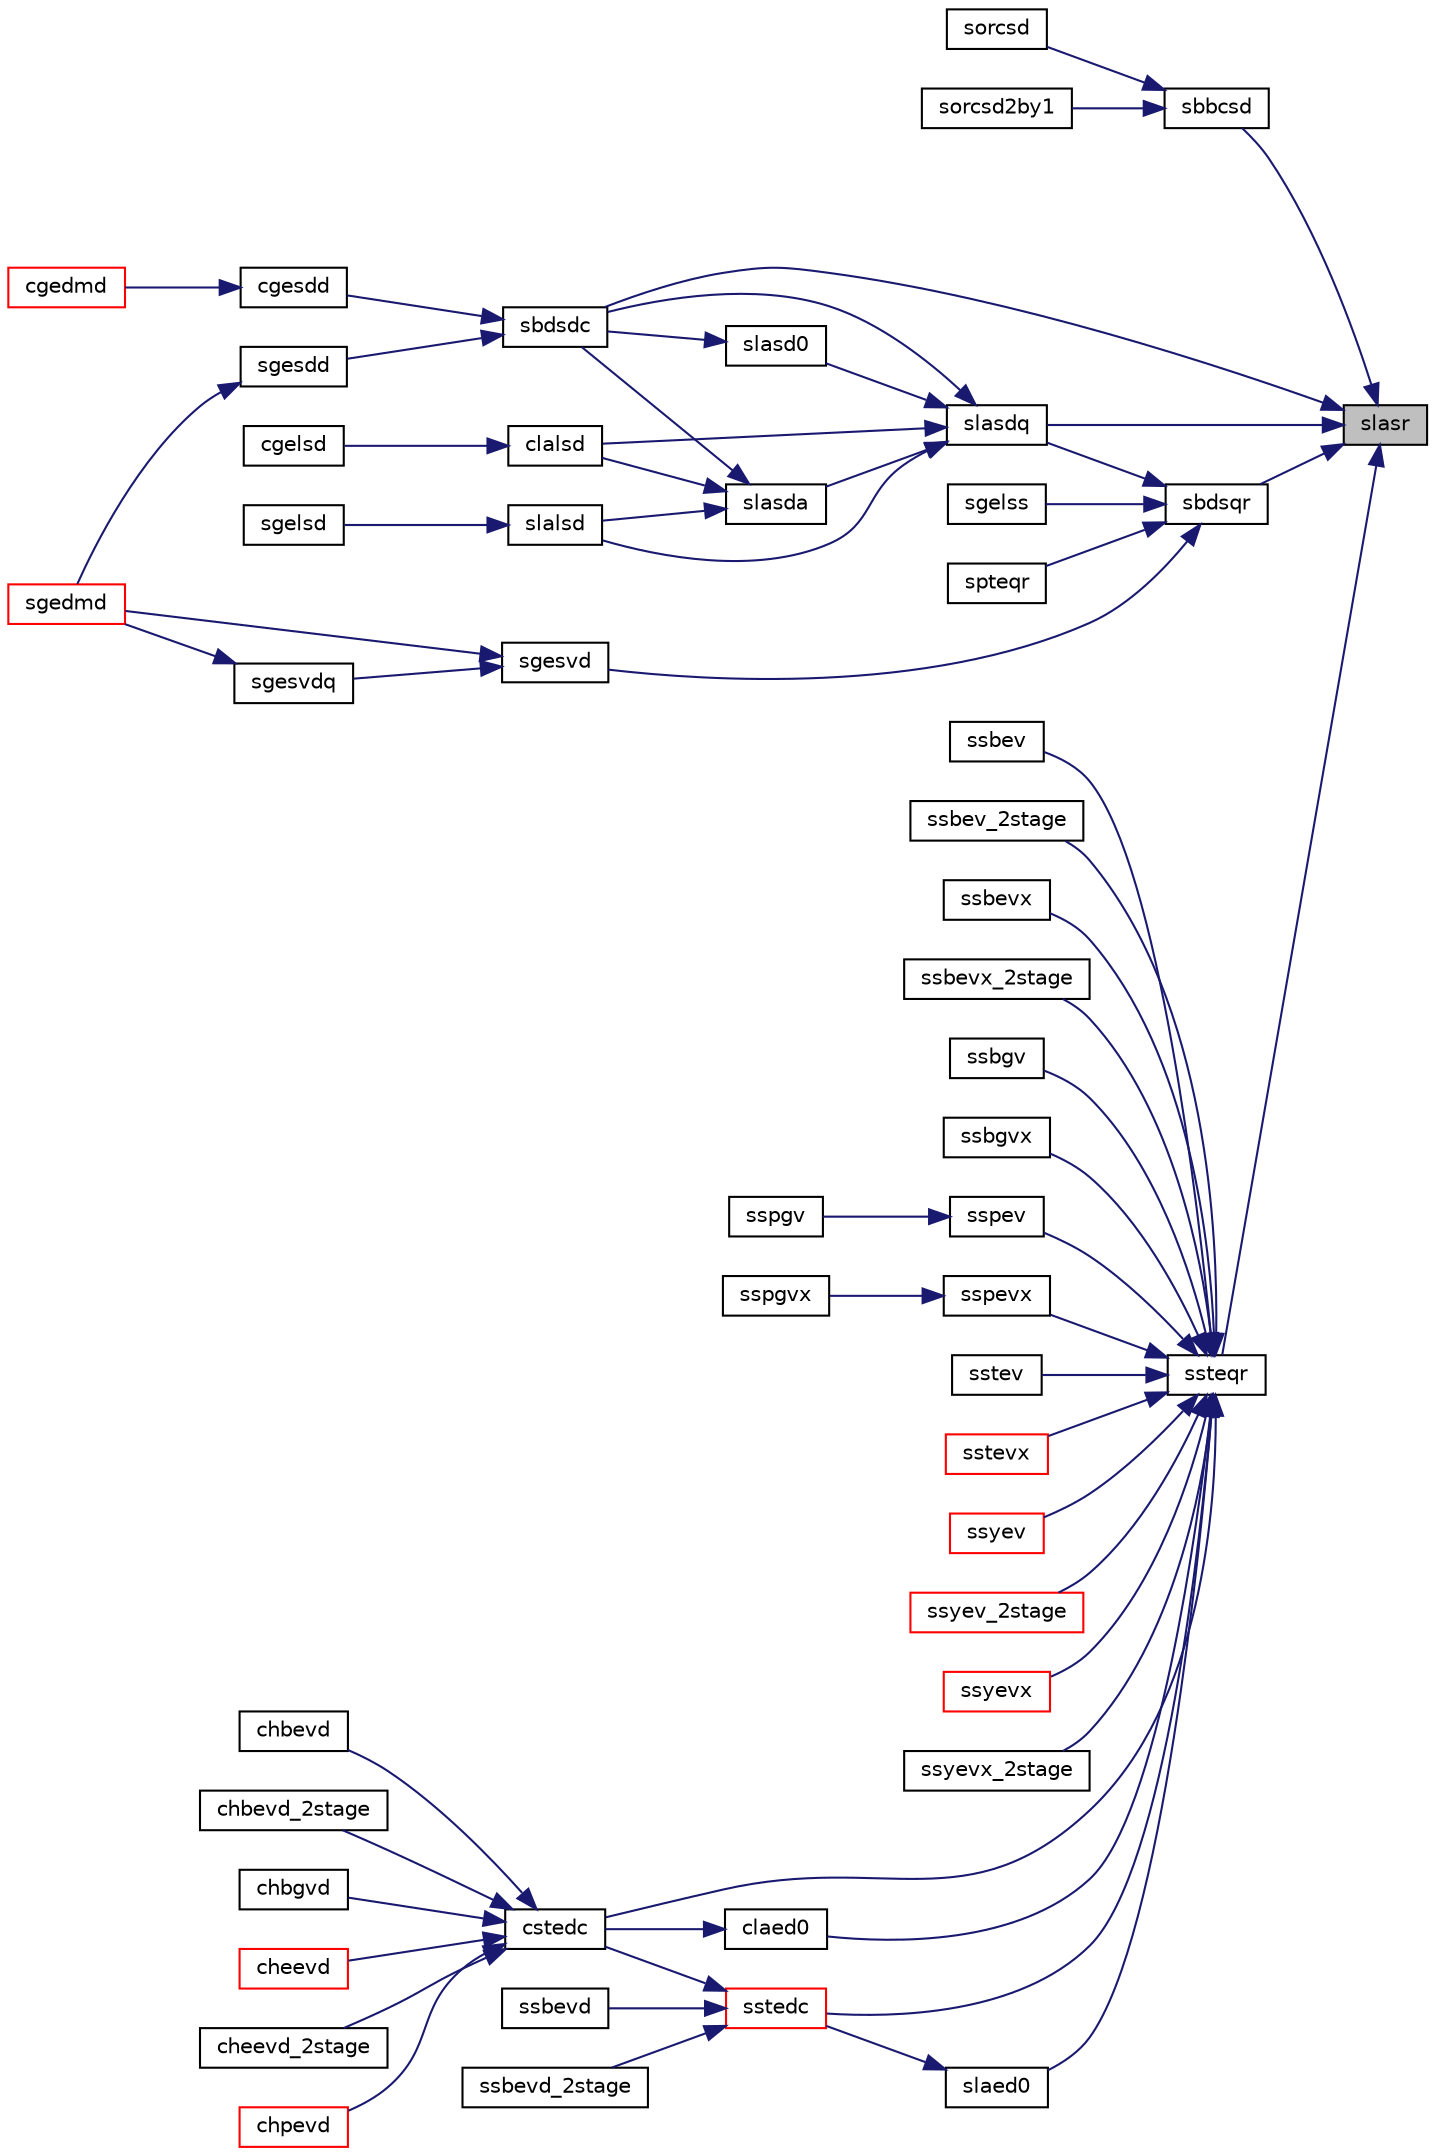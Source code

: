 digraph "slasr"
{
 // LATEX_PDF_SIZE
  edge [fontname="Helvetica",fontsize="10",labelfontname="Helvetica",labelfontsize="10"];
  node [fontname="Helvetica",fontsize="10",shape=record];
  rankdir="RL";
  Node1 [label="slasr",height=0.2,width=0.4,color="black", fillcolor="grey75", style="filled", fontcolor="black",tooltip="SLASR applies a sequence of plane rotations to a general rectangular matrix."];
  Node1 -> Node2 [dir="back",color="midnightblue",fontsize="10",style="solid",fontname="Helvetica"];
  Node2 [label="sbbcsd",height=0.2,width=0.4,color="black", fillcolor="white", style="filled",URL="$sbbcsd_8f.html#a95bdd6e44aed23173e9a0c93c32dad78",tooltip="SBBCSD"];
  Node2 -> Node3 [dir="back",color="midnightblue",fontsize="10",style="solid",fontname="Helvetica"];
  Node3 [label="sorcsd",height=0.2,width=0.4,color="black", fillcolor="white", style="filled",URL="$sorcsd_8f.html#a20dd45f6fb4a9cf696fb2ae32ed73372",tooltip="SORCSD"];
  Node2 -> Node4 [dir="back",color="midnightblue",fontsize="10",style="solid",fontname="Helvetica"];
  Node4 [label="sorcsd2by1",height=0.2,width=0.4,color="black", fillcolor="white", style="filled",URL="$sorcsd2by1_8f.html#a2d57126590287389a69bc798fe36854f",tooltip="SORCSD2BY1"];
  Node1 -> Node5 [dir="back",color="midnightblue",fontsize="10",style="solid",fontname="Helvetica"];
  Node5 [label="sbdsdc",height=0.2,width=0.4,color="black", fillcolor="white", style="filled",URL="$sbdsdc_8f.html#a9e033a8d4ec3aba1385f4eed11d9c332",tooltip="SBDSDC"];
  Node5 -> Node6 [dir="back",color="midnightblue",fontsize="10",style="solid",fontname="Helvetica"];
  Node6 [label="cgesdd",height=0.2,width=0.4,color="black", fillcolor="white", style="filled",URL="$cgesdd_8f.html#a609f3fc4da34716dd2bcd985924d20bd",tooltip="CGESDD"];
  Node6 -> Node7 [dir="back",color="midnightblue",fontsize="10",style="solid",fontname="Helvetica"];
  Node7 [label="cgedmd",height=0.2,width=0.4,color="red", fillcolor="white", style="filled",URL="$cgedmd_8f90.html#ae20a5be20e93752e6a0f2e85b78d5a96",tooltip="CGEDMD computes the Dynamic Mode Decomposition (DMD) for a pair of data snapshot matrices."];
  Node5 -> Node9 [dir="back",color="midnightblue",fontsize="10",style="solid",fontname="Helvetica"];
  Node9 [label="sgesdd",height=0.2,width=0.4,color="black", fillcolor="white", style="filled",URL="$sgesdd_8f.html#ac2cd4f1079370ac908186d77efcd5ea8",tooltip="SGESDD"];
  Node9 -> Node10 [dir="back",color="midnightblue",fontsize="10",style="solid",fontname="Helvetica"];
  Node10 [label="sgedmd",height=0.2,width=0.4,color="red", fillcolor="white", style="filled",URL="$sgedmd_8f90.html#a2620fdd695c7f51cddc90e332eb57971",tooltip="SGEDMD computes the Dynamic Mode Decomposition (DMD) for a pair of data snapshot matrices."];
  Node1 -> Node12 [dir="back",color="midnightblue",fontsize="10",style="solid",fontname="Helvetica"];
  Node12 [label="sbdsqr",height=0.2,width=0.4,color="black", fillcolor="white", style="filled",URL="$sbdsqr_8f.html#a8a0972d7fba9e4e3803db17de2346179",tooltip="SBDSQR"];
  Node12 -> Node13 [dir="back",color="midnightblue",fontsize="10",style="solid",fontname="Helvetica"];
  Node13 [label="sgelss",height=0.2,width=0.4,color="black", fillcolor="white", style="filled",URL="$sgelss_8f.html#a206e3084597d088b31dc054a69aec93f",tooltip="SGELSS solves overdetermined or underdetermined systems for GE matrices"];
  Node12 -> Node14 [dir="back",color="midnightblue",fontsize="10",style="solid",fontname="Helvetica"];
  Node14 [label="sgesvd",height=0.2,width=0.4,color="black", fillcolor="white", style="filled",URL="$sgesvd_8f.html#af03d06284b1bfabd3d6c0f6955960533",tooltip="SGESVD computes the singular value decomposition (SVD) for GE matrices"];
  Node14 -> Node10 [dir="back",color="midnightblue",fontsize="10",style="solid",fontname="Helvetica"];
  Node14 -> Node15 [dir="back",color="midnightblue",fontsize="10",style="solid",fontname="Helvetica"];
  Node15 [label="sgesvdq",height=0.2,width=0.4,color="black", fillcolor="white", style="filled",URL="$sgesvdq_8f.html#a8e9cbc85a2116d7ae24a854e24fbdc14",tooltip="SGESVDQ computes the singular value decomposition (SVD) with a QR-Preconditioned QR SVD Method for GE..."];
  Node15 -> Node10 [dir="back",color="midnightblue",fontsize="10",style="solid",fontname="Helvetica"];
  Node12 -> Node16 [dir="back",color="midnightblue",fontsize="10",style="solid",fontname="Helvetica"];
  Node16 [label="slasdq",height=0.2,width=0.4,color="black", fillcolor="white", style="filled",URL="$slasdq_8f.html#abb4a455a53f317631c56b07d4828eb28",tooltip="SLASDQ computes the SVD of a real bidiagonal matrix with diagonal d and off-diagonal e...."];
  Node16 -> Node17 [dir="back",color="midnightblue",fontsize="10",style="solid",fontname="Helvetica"];
  Node17 [label="clalsd",height=0.2,width=0.4,color="black", fillcolor="white", style="filled",URL="$clalsd_8f.html#a26c9ab8dc8642c18e3cbde5769b8138d",tooltip="CLALSD uses the singular value decomposition of A to solve the least squares problem."];
  Node17 -> Node18 [dir="back",color="midnightblue",fontsize="10",style="solid",fontname="Helvetica"];
  Node18 [label="cgelsd",height=0.2,width=0.4,color="black", fillcolor="white", style="filled",URL="$cgelsd_8f.html#abe955d518aa1f5fec04eb13fb9ee56c2",tooltip="CGELSD computes the minimum-norm solution to a linear least squares problem for GE matrices"];
  Node16 -> Node5 [dir="back",color="midnightblue",fontsize="10",style="solid",fontname="Helvetica"];
  Node16 -> Node19 [dir="back",color="midnightblue",fontsize="10",style="solid",fontname="Helvetica"];
  Node19 [label="slalsd",height=0.2,width=0.4,color="black", fillcolor="white", style="filled",URL="$slalsd_8f.html#a153577749d4bb1c01aaf8b50636d2604",tooltip="SLALSD uses the singular value decomposition of A to solve the least squares problem."];
  Node19 -> Node20 [dir="back",color="midnightblue",fontsize="10",style="solid",fontname="Helvetica"];
  Node20 [label="sgelsd",height=0.2,width=0.4,color="black", fillcolor="white", style="filled",URL="$sgelsd_8f.html#abc655f9cb0f6cfff81b3cafc03c41dcb",tooltip="SGELSD computes the minimum-norm solution to a linear least squares problem for GE matrices"];
  Node16 -> Node21 [dir="back",color="midnightblue",fontsize="10",style="solid",fontname="Helvetica"];
  Node21 [label="slasd0",height=0.2,width=0.4,color="black", fillcolor="white", style="filled",URL="$slasd0_8f.html#a7a8da896f51f0ce43896b61efa3d0381",tooltip="SLASD0 computes the singular values of a real upper bidiagonal n-by-m matrix B with diagonal d and of..."];
  Node21 -> Node5 [dir="back",color="midnightblue",fontsize="10",style="solid",fontname="Helvetica"];
  Node16 -> Node22 [dir="back",color="midnightblue",fontsize="10",style="solid",fontname="Helvetica"];
  Node22 [label="slasda",height=0.2,width=0.4,color="black", fillcolor="white", style="filled",URL="$slasda_8f.html#afe52aa918bfa2a863f122f39ae9e6404",tooltip="SLASDA computes the singular value decomposition (SVD) of a real upper bidiagonal matrix with diagona..."];
  Node22 -> Node17 [dir="back",color="midnightblue",fontsize="10",style="solid",fontname="Helvetica"];
  Node22 -> Node5 [dir="back",color="midnightblue",fontsize="10",style="solid",fontname="Helvetica"];
  Node22 -> Node19 [dir="back",color="midnightblue",fontsize="10",style="solid",fontname="Helvetica"];
  Node12 -> Node23 [dir="back",color="midnightblue",fontsize="10",style="solid",fontname="Helvetica"];
  Node23 [label="spteqr",height=0.2,width=0.4,color="black", fillcolor="white", style="filled",URL="$spteqr_8f.html#a72b5ecbbf9359796ae9368a141d2540c",tooltip="SPTEQR"];
  Node1 -> Node16 [dir="back",color="midnightblue",fontsize="10",style="solid",fontname="Helvetica"];
  Node1 -> Node24 [dir="back",color="midnightblue",fontsize="10",style="solid",fontname="Helvetica"];
  Node24 [label="ssteqr",height=0.2,width=0.4,color="black", fillcolor="white", style="filled",URL="$ssteqr_8f.html#a2463dc5fa5baab57763971a548aad789",tooltip="SSTEQR"];
  Node24 -> Node25 [dir="back",color="midnightblue",fontsize="10",style="solid",fontname="Helvetica"];
  Node25 [label="claed0",height=0.2,width=0.4,color="black", fillcolor="white", style="filled",URL="$claed0_8f.html#a14da86d2b6e2dbc0cb6d4b45ed3e823d",tooltip="CLAED0 used by CSTEDC. Computes all eigenvalues and corresponding eigenvectors of an unreduced symmet..."];
  Node25 -> Node26 [dir="back",color="midnightblue",fontsize="10",style="solid",fontname="Helvetica"];
  Node26 [label="cstedc",height=0.2,width=0.4,color="black", fillcolor="white", style="filled",URL="$cstedc_8f.html#ac4a9245e485f9cff743e018d1fa5d8e9",tooltip="CSTEDC"];
  Node26 -> Node27 [dir="back",color="midnightblue",fontsize="10",style="solid",fontname="Helvetica"];
  Node27 [label="chbevd",height=0.2,width=0.4,color="black", fillcolor="white", style="filled",URL="$chbevd_8f.html#a90a780f962a7affa9b0ee155985e80ab",tooltip="CHBEVD computes the eigenvalues and, optionally, the left and/or right eigenvectors for OTHER matrice..."];
  Node26 -> Node28 [dir="back",color="midnightblue",fontsize="10",style="solid",fontname="Helvetica"];
  Node28 [label="chbevd_2stage",height=0.2,width=0.4,color="black", fillcolor="white", style="filled",URL="$chbevd__2stage_8f.html#a85944a26d194ea013e9b2a25076fe9da",tooltip="CHBEVD_2STAGE computes the eigenvalues and, optionally, the left and/or right eigenvectors for OTHER ..."];
  Node26 -> Node29 [dir="back",color="midnightblue",fontsize="10",style="solid",fontname="Helvetica"];
  Node29 [label="chbgvd",height=0.2,width=0.4,color="black", fillcolor="white", style="filled",URL="$chbgvd_8f.html#a77b1c171ee971c0ff72107e4aa8b5376",tooltip="CHBGVD"];
  Node26 -> Node30 [dir="back",color="midnightblue",fontsize="10",style="solid",fontname="Helvetica"];
  Node30 [label="cheevd",height=0.2,width=0.4,color="red", fillcolor="white", style="filled",URL="$cheevd_8f.html#a6084b0819f9642f0db26257e8a3ebd42",tooltip="CHEEVD computes the eigenvalues and, optionally, the left and/or right eigenvectors for HE matrices"];
  Node26 -> Node32 [dir="back",color="midnightblue",fontsize="10",style="solid",fontname="Helvetica"];
  Node32 [label="cheevd_2stage",height=0.2,width=0.4,color="black", fillcolor="white", style="filled",URL="$cheevd__2stage_8f.html#a7d77c89933d557e7131ebb6474e2a3c0",tooltip="CHEEVD_2STAGE computes the eigenvalues and, optionally, the left and/or right eigenvectors for HE mat..."];
  Node26 -> Node33 [dir="back",color="midnightblue",fontsize="10",style="solid",fontname="Helvetica"];
  Node33 [label="chpevd",height=0.2,width=0.4,color="red", fillcolor="white", style="filled",URL="$chpevd_8f.html#ae9a6d7c0d0e9908ee1586104c84760dc",tooltip="CHPEVD computes the eigenvalues and, optionally, the left and/or right eigenvectors for OTHER matrice..."];
  Node24 -> Node26 [dir="back",color="midnightblue",fontsize="10",style="solid",fontname="Helvetica"];
  Node24 -> Node35 [dir="back",color="midnightblue",fontsize="10",style="solid",fontname="Helvetica"];
  Node35 [label="slaed0",height=0.2,width=0.4,color="black", fillcolor="white", style="filled",URL="$slaed0_8f.html#ac684c2e6104ed0b6c5b785e39d034132",tooltip="SLAED0 used by SSTEDC. Computes all eigenvalues and corresponding eigenvectors of an unreduced symmet..."];
  Node35 -> Node36 [dir="back",color="midnightblue",fontsize="10",style="solid",fontname="Helvetica"];
  Node36 [label="sstedc",height=0.2,width=0.4,color="red", fillcolor="white", style="filled",URL="$sstedc_8f.html#a52fb8b9ac59bd8629305b34520b58092",tooltip="SSTEDC"];
  Node36 -> Node26 [dir="back",color="midnightblue",fontsize="10",style="solid",fontname="Helvetica"];
  Node36 -> Node37 [dir="back",color="midnightblue",fontsize="10",style="solid",fontname="Helvetica"];
  Node37 [label="ssbevd",height=0.2,width=0.4,color="black", fillcolor="white", style="filled",URL="$ssbevd_8f.html#a40e8f9c2d9853f400715b94a9c5225ab",tooltip="SSBEVD computes the eigenvalues and, optionally, the left and/or right eigenvectors for OTHER matrice..."];
  Node36 -> Node38 [dir="back",color="midnightblue",fontsize="10",style="solid",fontname="Helvetica"];
  Node38 [label="ssbevd_2stage",height=0.2,width=0.4,color="black", fillcolor="white", style="filled",URL="$ssbevd__2stage_8f.html#ac844e5b72330b46b806ca01856b8078a",tooltip="SSBEVD_2STAGE computes the eigenvalues and, optionally, the left and/or right eigenvectors for OTHER ..."];
  Node24 -> Node46 [dir="back",color="midnightblue",fontsize="10",style="solid",fontname="Helvetica"];
  Node46 [label="ssbev",height=0.2,width=0.4,color="black", fillcolor="white", style="filled",URL="$ssbev_8f.html#a11129006080a6ea11a4102843b1ee623",tooltip="SSBEV computes the eigenvalues and, optionally, the left and/or right eigenvectors for OTHER matrices"];
  Node24 -> Node47 [dir="back",color="midnightblue",fontsize="10",style="solid",fontname="Helvetica"];
  Node47 [label="ssbev_2stage",height=0.2,width=0.4,color="black", fillcolor="white", style="filled",URL="$ssbev__2stage_8f.html#a2165cdadb45a55b88e71baceea213c3a",tooltip="SSBEV_2STAGE computes the eigenvalues and, optionally, the left and/or right eigenvectors for OTHER m..."];
  Node24 -> Node48 [dir="back",color="midnightblue",fontsize="10",style="solid",fontname="Helvetica"];
  Node48 [label="ssbevx",height=0.2,width=0.4,color="black", fillcolor="white", style="filled",URL="$ssbevx_8f.html#a5566995387fefaa091f1c44cdfff6440",tooltip="SSBEVX computes the eigenvalues and, optionally, the left and/or right eigenvectors for OTHER matrice..."];
  Node24 -> Node49 [dir="back",color="midnightblue",fontsize="10",style="solid",fontname="Helvetica"];
  Node49 [label="ssbevx_2stage",height=0.2,width=0.4,color="black", fillcolor="white", style="filled",URL="$ssbevx__2stage_8f.html#a12db0b30afb433ab6b4fe18a9ee0234f",tooltip="SSBEVX_2STAGE computes the eigenvalues and, optionally, the left and/or right eigenvectors for OTHER ..."];
  Node24 -> Node50 [dir="back",color="midnightblue",fontsize="10",style="solid",fontname="Helvetica"];
  Node50 [label="ssbgv",height=0.2,width=0.4,color="black", fillcolor="white", style="filled",URL="$ssbgv_8f.html#a68f61567a0a76acea2eac1923e9851a4",tooltip="SSBGV"];
  Node24 -> Node51 [dir="back",color="midnightblue",fontsize="10",style="solid",fontname="Helvetica"];
  Node51 [label="ssbgvx",height=0.2,width=0.4,color="black", fillcolor="white", style="filled",URL="$ssbgvx_8f.html#a698be9aea5406ea6cb19fe47378e2233",tooltip="SSBGVX"];
  Node24 -> Node52 [dir="back",color="midnightblue",fontsize="10",style="solid",fontname="Helvetica"];
  Node52 [label="sspev",height=0.2,width=0.4,color="black", fillcolor="white", style="filled",URL="$sspev_8f.html#aee30ff1f2a1f001a8c75a1d233985bb5",tooltip="SSPEV computes the eigenvalues and, optionally, the left and/or right eigenvectors for OTHER matrices"];
  Node52 -> Node53 [dir="back",color="midnightblue",fontsize="10",style="solid",fontname="Helvetica"];
  Node53 [label="sspgv",height=0.2,width=0.4,color="black", fillcolor="white", style="filled",URL="$sspgv_8f.html#af356f346cac338069786ba63042527a6",tooltip="SSPGV"];
  Node24 -> Node54 [dir="back",color="midnightblue",fontsize="10",style="solid",fontname="Helvetica"];
  Node54 [label="sspevx",height=0.2,width=0.4,color="black", fillcolor="white", style="filled",URL="$sspevx_8f.html#aaa149618cc74cd907218f33d30825109",tooltip="SSPEVX computes the eigenvalues and, optionally, the left and/or right eigenvectors for OTHER matrice..."];
  Node54 -> Node55 [dir="back",color="midnightblue",fontsize="10",style="solid",fontname="Helvetica"];
  Node55 [label="sspgvx",height=0.2,width=0.4,color="black", fillcolor="white", style="filled",URL="$sspgvx_8f.html#a6d78c13e0472349e920ec49cc79337fb",tooltip="SSPGVX"];
  Node24 -> Node36 [dir="back",color="midnightblue",fontsize="10",style="solid",fontname="Helvetica"];
  Node24 -> Node56 [dir="back",color="midnightblue",fontsize="10",style="solid",fontname="Helvetica"];
  Node56 [label="sstev",height=0.2,width=0.4,color="black", fillcolor="white", style="filled",URL="$sstev_8f.html#a6958826aa7f37b7d1d4c6f27329dabc0",tooltip="SSTEV computes the eigenvalues and, optionally, the left and/or right eigenvectors for OTHER matrices"];
  Node24 -> Node57 [dir="back",color="midnightblue",fontsize="10",style="solid",fontname="Helvetica"];
  Node57 [label="sstevx",height=0.2,width=0.4,color="red", fillcolor="white", style="filled",URL="$sstevx_8f.html#a36282d988538ba9e8906875420e2b567",tooltip="SSTEVX computes the eigenvalues and, optionally, the left and/or right eigenvectors for OTHER matrice..."];
  Node24 -> Node61 [dir="back",color="midnightblue",fontsize="10",style="solid",fontname="Helvetica"];
  Node61 [label="ssyev",height=0.2,width=0.4,color="red", fillcolor="white", style="filled",URL="$ssyev_8f.html#a63d8d12aef8f2711d711d9e6bd833e46",tooltip="SSYEV computes the eigenvalues and, optionally, the left and/or right eigenvectors for SY matrices"];
  Node24 -> Node63 [dir="back",color="midnightblue",fontsize="10",style="solid",fontname="Helvetica"];
  Node63 [label="ssyev_2stage",height=0.2,width=0.4,color="red", fillcolor="white", style="filled",URL="$ssyev__2stage_8f.html#a2d0b53eb79e43d7059fc80365ec517e9",tooltip="SSYEV_2STAGE computes the eigenvalues and, optionally, the left and/or right eigenvectors for SY matr..."];
  Node24 -> Node65 [dir="back",color="midnightblue",fontsize="10",style="solid",fontname="Helvetica"];
  Node65 [label="ssyevx",height=0.2,width=0.4,color="red", fillcolor="white", style="filled",URL="$ssyevx_8f.html#a7f8f413f03a84dbe4ac7a973024d0a48",tooltip="SSYEVX computes the eigenvalues and, optionally, the left and/or right eigenvectors for SY matrices"];
  Node24 -> Node67 [dir="back",color="midnightblue",fontsize="10",style="solid",fontname="Helvetica"];
  Node67 [label="ssyevx_2stage",height=0.2,width=0.4,color="black", fillcolor="white", style="filled",URL="$ssyevx__2stage_8f.html#ade5afd3e65add6bc3ba047203a98602f",tooltip="SSYEVX_2STAGE computes the eigenvalues and, optionally, the left and/or right eigenvectors for SY mat..."];
}
